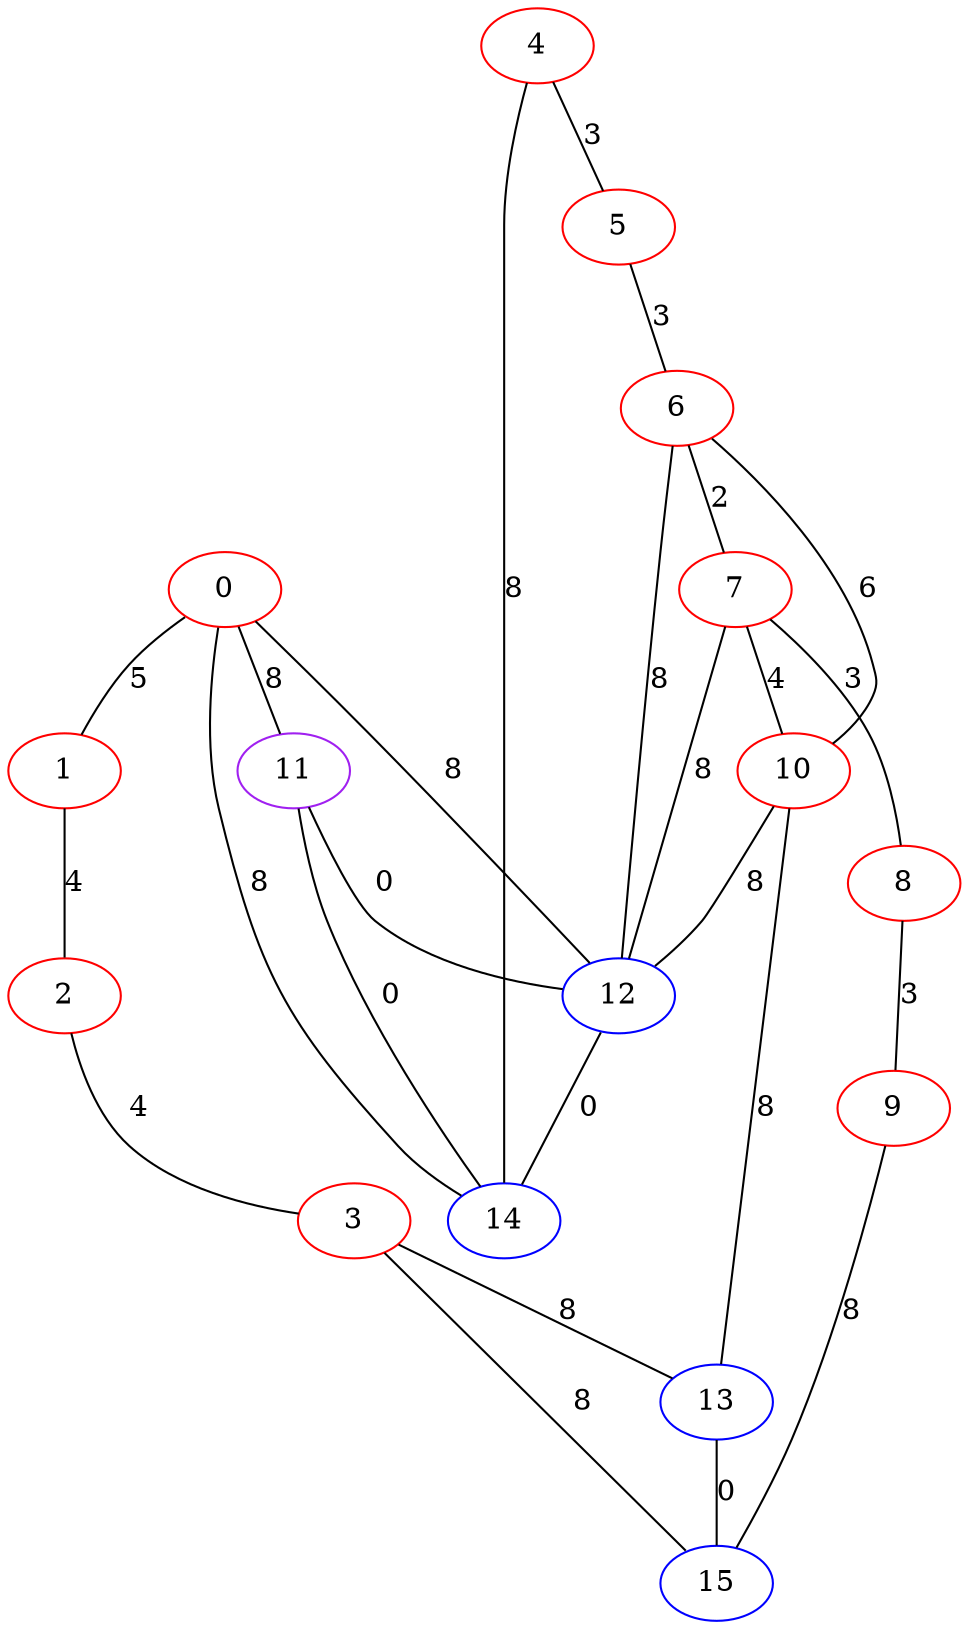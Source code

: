 graph "" {
0 [color=red, weight=1];
1 [color=red, weight=1];
2 [color=red, weight=1];
3 [color=red, weight=1];
4 [color=red, weight=1];
5 [color=red, weight=1];
6 [color=red, weight=1];
7 [color=red, weight=1];
8 [color=red, weight=1];
9 [color=red, weight=1];
10 [color=red, weight=1];
11 [color=purple, weight=4];
12 [color=blue, weight=3];
13 [color=blue, weight=3];
14 [color=blue, weight=3];
15 [color=blue, weight=3];
0 -- 1  [key=0, label=5];
0 -- 11  [key=0, label=8];
0 -- 12  [key=0, label=8];
0 -- 14  [key=0, label=8];
1 -- 2  [key=0, label=4];
2 -- 3  [key=0, label=4];
3 -- 13  [key=0, label=8];
3 -- 15  [key=0, label=8];
4 -- 5  [key=0, label=3];
4 -- 14  [key=0, label=8];
5 -- 6  [key=0, label=3];
6 -- 10  [key=0, label=6];
6 -- 12  [key=0, label=8];
6 -- 7  [key=0, label=2];
7 -- 8  [key=0, label=3];
7 -- 10  [key=0, label=4];
7 -- 12  [key=0, label=8];
8 -- 9  [key=0, label=3];
9 -- 15  [key=0, label=8];
10 -- 12  [key=0, label=8];
10 -- 13  [key=0, label=8];
11 -- 12  [key=0, label=0];
11 -- 14  [key=0, label=0];
12 -- 14  [key=0, label=0];
13 -- 15  [key=0, label=0];
}
